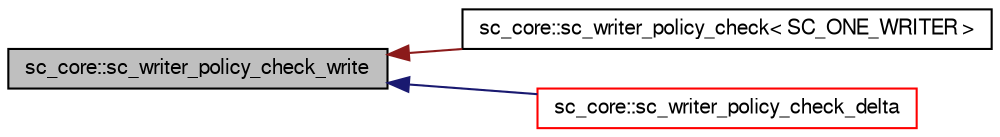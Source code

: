 digraph G
{
  edge [fontname="FreeSans",fontsize="10",labelfontname="FreeSans",labelfontsize="10"];
  node [fontname="FreeSans",fontsize="10",shape=record];
  rankdir=LR;
  Node1 [label="sc_core::sc_writer_policy_check_write",height=0.2,width=0.4,color="black", fillcolor="grey75", style="filled" fontcolor="black"];
  Node1 -> Node2 [dir=back,color="firebrick4",fontsize="10",style="solid",fontname="FreeSans"];
  Node2 [label="sc_core::sc_writer_policy_check\< SC_ONE_WRITER \>",height=0.2,width=0.4,color="black", fillcolor="white", style="filled",URL="$a00247.html"];
  Node1 -> Node3 [dir=back,color="midnightblue",fontsize="10",style="solid",fontname="FreeSans"];
  Node3 [label="sc_core::sc_writer_policy_check_delta",height=0.2,width=0.4,color="red", fillcolor="white", style="filled",URL="$a00249.html"];
}
